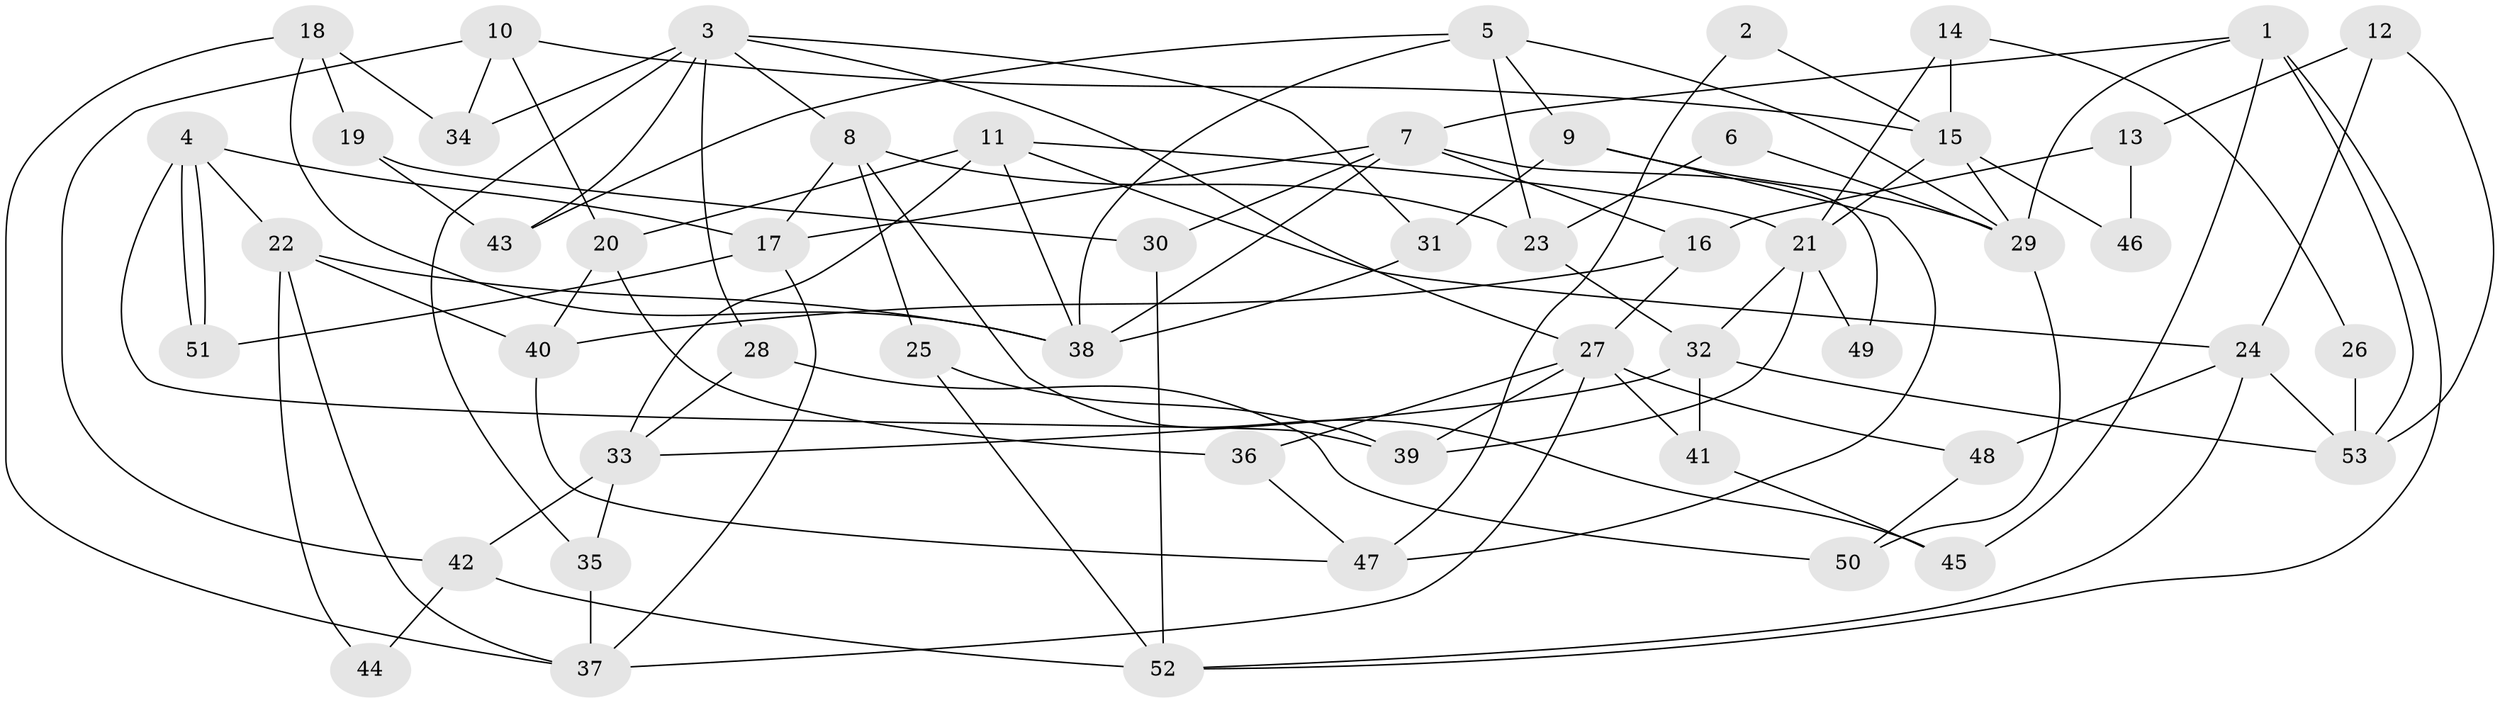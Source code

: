 // Generated by graph-tools (version 1.1) at 2025/11/02/27/25 16:11:18]
// undirected, 53 vertices, 106 edges
graph export_dot {
graph [start="1"]
  node [color=gray90,style=filled];
  1;
  2;
  3;
  4;
  5;
  6;
  7;
  8;
  9;
  10;
  11;
  12;
  13;
  14;
  15;
  16;
  17;
  18;
  19;
  20;
  21;
  22;
  23;
  24;
  25;
  26;
  27;
  28;
  29;
  30;
  31;
  32;
  33;
  34;
  35;
  36;
  37;
  38;
  39;
  40;
  41;
  42;
  43;
  44;
  45;
  46;
  47;
  48;
  49;
  50;
  51;
  52;
  53;
  1 -- 45;
  1 -- 7;
  1 -- 29;
  1 -- 52;
  1 -- 53;
  2 -- 15;
  2 -- 47;
  3 -- 27;
  3 -- 8;
  3 -- 28;
  3 -- 31;
  3 -- 34;
  3 -- 35;
  3 -- 43;
  4 -- 39;
  4 -- 51;
  4 -- 51;
  4 -- 17;
  4 -- 22;
  5 -- 38;
  5 -- 29;
  5 -- 9;
  5 -- 23;
  5 -- 43;
  6 -- 29;
  6 -- 23;
  7 -- 30;
  7 -- 17;
  7 -- 16;
  7 -- 38;
  7 -- 49;
  8 -- 25;
  8 -- 17;
  8 -- 23;
  8 -- 45;
  9 -- 31;
  9 -- 29;
  9 -- 47;
  10 -- 20;
  10 -- 42;
  10 -- 15;
  10 -- 34;
  11 -- 21;
  11 -- 38;
  11 -- 20;
  11 -- 24;
  11 -- 33;
  12 -- 53;
  12 -- 24;
  12 -- 13;
  13 -- 16;
  13 -- 46;
  14 -- 15;
  14 -- 21;
  14 -- 26;
  15 -- 29;
  15 -- 21;
  15 -- 46;
  16 -- 40;
  16 -- 27;
  17 -- 37;
  17 -- 51;
  18 -- 34;
  18 -- 38;
  18 -- 19;
  18 -- 37;
  19 -- 43;
  19 -- 30;
  20 -- 36;
  20 -- 40;
  21 -- 32;
  21 -- 39;
  21 -- 49;
  22 -- 37;
  22 -- 38;
  22 -- 40;
  22 -- 44;
  23 -- 32;
  24 -- 53;
  24 -- 48;
  24 -- 52;
  25 -- 39;
  25 -- 52;
  26 -- 53;
  27 -- 37;
  27 -- 36;
  27 -- 39;
  27 -- 41;
  27 -- 48;
  28 -- 50;
  28 -- 33;
  29 -- 50;
  30 -- 52;
  31 -- 38;
  32 -- 33;
  32 -- 41;
  32 -- 53;
  33 -- 35;
  33 -- 42;
  35 -- 37;
  36 -- 47;
  40 -- 47;
  41 -- 45;
  42 -- 52;
  42 -- 44;
  48 -- 50;
}
